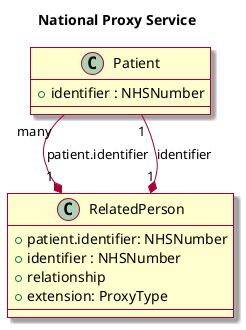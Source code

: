 @startuml

skin rose

title National Proxy Service


class RelatedPerson {
  +patient.identifier: NHSNumber
  +identifier : NHSNumber
  +relationship
  +extension: ProxyType
}

class Patient {
  +identifier : NHSNumber
}


RelatedPerson "1" *-up- "many" Patient: patient.identifier
RelatedPerson "1" *-up- "1" Patient: identifier

@enduml
